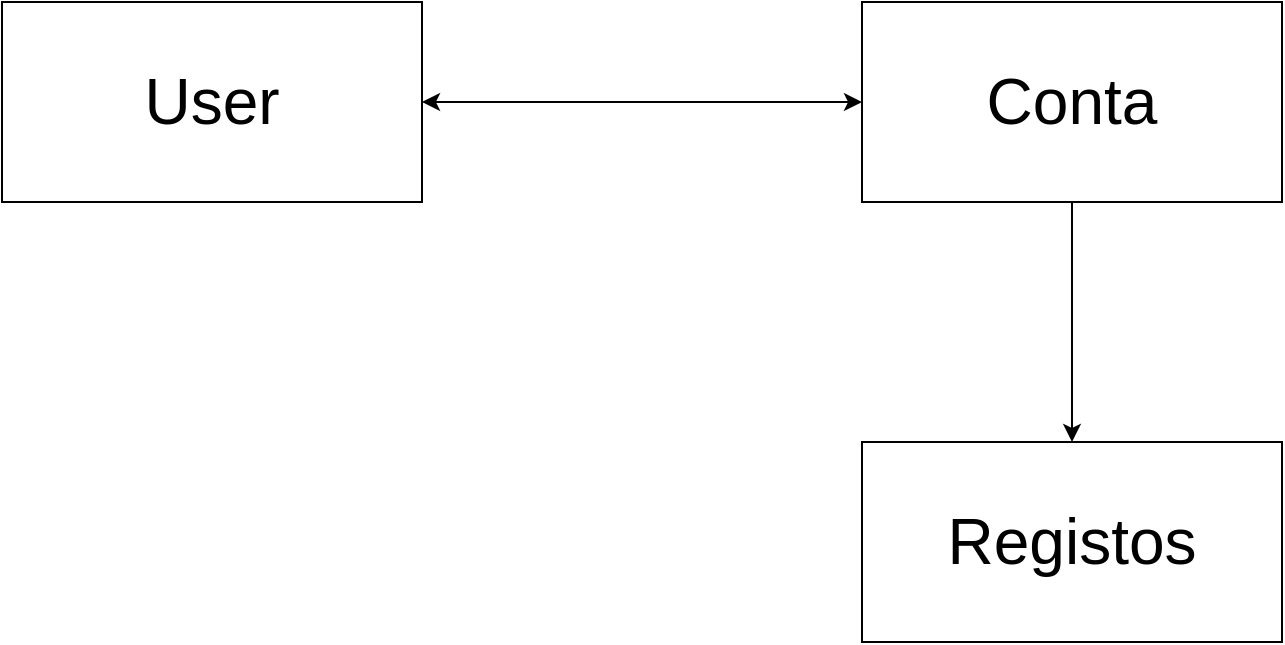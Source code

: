 <mxfile version="23.1.5" type="device" pages="2">
  <diagram name="Modelo de Dominio" id="ido31kd_muDrxZjAAVka">
    <mxGraphModel dx="1247" dy="734" grid="1" gridSize="10" guides="1" tooltips="1" connect="1" arrows="1" fold="1" page="1" pageScale="1" pageWidth="2339" pageHeight="3300" math="0" shadow="0">
      <root>
        <mxCell id="0" />
        <mxCell id="1" parent="0" />
        <mxCell id="vOnir1Rbc5f-jPg_oJ7X-12" style="edgeStyle=orthogonalEdgeStyle;rounded=0;orthogonalLoop=1;jettySize=auto;html=1;startArrow=classic;startFill=1;" edge="1" parent="1" source="vOnir1Rbc5f-jPg_oJ7X-3" target="vOnir1Rbc5f-jPg_oJ7X-6">
          <mxGeometry relative="1" as="geometry" />
        </mxCell>
        <mxCell id="vOnir1Rbc5f-jPg_oJ7X-3" value="&lt;font style=&quot;font-size: 32px;&quot;&gt;User&lt;/font&gt;" style="rounded=0;whiteSpace=wrap;html=1;" vertex="1" parent="1">
          <mxGeometry x="250" y="180" width="210" height="100" as="geometry" />
        </mxCell>
        <mxCell id="vOnir1Rbc5f-jPg_oJ7X-18" style="edgeStyle=orthogonalEdgeStyle;rounded=0;orthogonalLoop=1;jettySize=auto;html=1;" edge="1" parent="1" source="vOnir1Rbc5f-jPg_oJ7X-6" target="vOnir1Rbc5f-jPg_oJ7X-9">
          <mxGeometry relative="1" as="geometry" />
        </mxCell>
        <mxCell id="vOnir1Rbc5f-jPg_oJ7X-6" value="&lt;font style=&quot;font-size: 32px;&quot;&gt;Conta&lt;/font&gt;" style="rounded=0;whiteSpace=wrap;html=1;" vertex="1" parent="1">
          <mxGeometry x="680" y="180" width="210" height="100" as="geometry" />
        </mxCell>
        <mxCell id="vOnir1Rbc5f-jPg_oJ7X-9" value="&lt;font style=&quot;font-size: 32px;&quot;&gt;Registos&lt;/font&gt;" style="rounded=0;whiteSpace=wrap;html=1;" vertex="1" parent="1">
          <mxGeometry x="680" y="400" width="210" height="100" as="geometry" />
        </mxCell>
      </root>
    </mxGraphModel>
  </diagram>
  <diagram id="EaZroxDyzV0M2bf3jpjG" name="Diagrama de Casos de Uso">
    <mxGraphModel dx="1195" dy="703" grid="1" gridSize="10" guides="1" tooltips="1" connect="1" arrows="1" fold="1" page="1" pageScale="1" pageWidth="2339" pageHeight="3300" math="0" shadow="0">
      <root>
        <mxCell id="0" />
        <mxCell id="1" parent="0" />
        <mxCell id="ylRCtxlwK-a8e4duEky0-8" value="Criar Conta" style="ellipse;whiteSpace=wrap;html=1;" vertex="1" parent="1">
          <mxGeometry x="190" y="110" width="120" height="80" as="geometry" />
        </mxCell>
        <mxCell id="ylRCtxlwK-a8e4duEky0-18" style="edgeStyle=orthogonalEdgeStyle;rounded=0;orthogonalLoop=1;jettySize=auto;html=1;entryX=0;entryY=1;entryDx=0;entryDy=0;" edge="1" parent="1" source="ylRCtxlwK-a8e4duEky0-13" target="ylRCtxlwK-a8e4duEky0-8">
          <mxGeometry relative="1" as="geometry" />
        </mxCell>
        <mxCell id="ylRCtxlwK-a8e4duEky0-13" value="Nome" style="ellipse;whiteSpace=wrap;html=1;" vertex="1" parent="1">
          <mxGeometry x="30" y="220" width="120" height="80" as="geometry" />
        </mxCell>
        <mxCell id="ylRCtxlwK-a8e4duEky0-17" style="edgeStyle=orthogonalEdgeStyle;rounded=0;orthogonalLoop=1;jettySize=auto;html=1;" edge="1" parent="1" source="ylRCtxlwK-a8e4duEky0-14" target="ylRCtxlwK-a8e4duEky0-8">
          <mxGeometry relative="1" as="geometry" />
        </mxCell>
        <mxCell id="ylRCtxlwK-a8e4duEky0-14" value="Nr" style="ellipse;whiteSpace=wrap;html=1;" vertex="1" parent="1">
          <mxGeometry x="380" y="220" width="120" height="80" as="geometry" />
        </mxCell>
        <mxCell id="ylRCtxlwK-a8e4duEky0-16" style="edgeStyle=orthogonalEdgeStyle;rounded=0;orthogonalLoop=1;jettySize=auto;html=1;endArrow=diamond;endFill=0;" edge="1" parent="1" source="ylRCtxlwK-a8e4duEky0-15" target="ylRCtxlwK-a8e4duEky0-8">
          <mxGeometry relative="1" as="geometry" />
        </mxCell>
        <mxCell id="ylRCtxlwK-a8e4duEky0-15" value="Montante max mensal" style="ellipse;whiteSpace=wrap;html=1;" vertex="1" parent="1">
          <mxGeometry x="380" y="110" width="120" height="80" as="geometry" />
        </mxCell>
        <mxCell id="ylRCtxlwK-a8e4duEky0-19" value="Add Registo" style="ellipse;whiteSpace=wrap;html=1;" vertex="1" parent="1">
          <mxGeometry x="200" y="400" width="120" height="80" as="geometry" />
        </mxCell>
        <mxCell id="ylRCtxlwK-a8e4duEky0-28" style="edgeStyle=orthogonalEdgeStyle;rounded=0;orthogonalLoop=1;jettySize=auto;html=1;" edge="1" parent="1" source="ylRCtxlwK-a8e4duEky0-25" target="ylRCtxlwK-a8e4duEky0-19">
          <mxGeometry relative="1" as="geometry" />
        </mxCell>
        <mxCell id="ylRCtxlwK-a8e4duEky0-25" value="Montante" style="ellipse;whiteSpace=wrap;html=1;" vertex="1" parent="1">
          <mxGeometry x="380" y="400" width="120" height="80" as="geometry" />
        </mxCell>
        <mxCell id="ylRCtxlwK-a8e4duEky0-27" style="edgeStyle=orthogonalEdgeStyle;rounded=0;orthogonalLoop=1;jettySize=auto;html=1;" edge="1" parent="1" source="ylRCtxlwK-a8e4duEky0-26" target="ylRCtxlwK-a8e4duEky0-19">
          <mxGeometry relative="1" as="geometry" />
        </mxCell>
        <mxCell id="ylRCtxlwK-a8e4duEky0-26" value="Categoria" style="ellipse;whiteSpace=wrap;html=1;" vertex="1" parent="1">
          <mxGeometry x="30" y="400" width="120" height="80" as="geometry" />
        </mxCell>
        <mxCell id="ylRCtxlwK-a8e4duEky0-30" style="edgeStyle=orthogonalEdgeStyle;rounded=0;orthogonalLoop=1;jettySize=auto;html=1;entryX=0.5;entryY=1;entryDx=0;entryDy=0;endArrow=diamond;endFill=0;" edge="1" parent="1" source="ylRCtxlwK-a8e4duEky0-29" target="ylRCtxlwK-a8e4duEky0-19">
          <mxGeometry relative="1" as="geometry" />
        </mxCell>
        <mxCell id="ylRCtxlwK-a8e4duEky0-29" value="Frequência" style="ellipse;whiteSpace=wrap;html=1;" vertex="1" parent="1">
          <mxGeometry x="200" y="520" width="120" height="80" as="geometry" />
        </mxCell>
        <mxCell id="dLBIaFKeag9jurpO8ZqQ-1" value="Criar User" style="ellipse;whiteSpace=wrap;html=1;" vertex="1" parent="1">
          <mxGeometry x="710" y="110" width="120" height="80" as="geometry" />
        </mxCell>
        <mxCell id="dLBIaFKeag9jurpO8ZqQ-2" style="edgeStyle=orthogonalEdgeStyle;rounded=0;orthogonalLoop=1;jettySize=auto;html=1;entryX=0;entryY=1;entryDx=0;entryDy=0;" edge="1" parent="1" source="dLBIaFKeag9jurpO8ZqQ-3" target="dLBIaFKeag9jurpO8ZqQ-1">
          <mxGeometry relative="1" as="geometry" />
        </mxCell>
        <mxCell id="dLBIaFKeag9jurpO8ZqQ-3" value="Nome" style="ellipse;whiteSpace=wrap;html=1;" vertex="1" parent="1">
          <mxGeometry x="560" y="230" width="120" height="80" as="geometry" />
        </mxCell>
        <mxCell id="dLBIaFKeag9jurpO8ZqQ-9" style="edgeStyle=orthogonalEdgeStyle;rounded=0;orthogonalLoop=1;jettySize=auto;html=1;" edge="1" parent="1" source="dLBIaFKeag9jurpO8ZqQ-8" target="dLBIaFKeag9jurpO8ZqQ-1">
          <mxGeometry relative="1" as="geometry" />
        </mxCell>
        <mxCell id="dLBIaFKeag9jurpO8ZqQ-8" value="Username" style="ellipse;whiteSpace=wrap;html=1;" vertex="1" parent="1">
          <mxGeometry x="900" y="240" width="120" height="80" as="geometry" />
        </mxCell>
        <mxCell id="dLBIaFKeag9jurpO8ZqQ-11" style="edgeStyle=orthogonalEdgeStyle;rounded=0;orthogonalLoop=1;jettySize=auto;html=1;" edge="1" parent="1" source="dLBIaFKeag9jurpO8ZqQ-10" target="dLBIaFKeag9jurpO8ZqQ-1">
          <mxGeometry relative="1" as="geometry" />
        </mxCell>
        <mxCell id="dLBIaFKeag9jurpO8ZqQ-10" value="pwd" style="ellipse;whiteSpace=wrap;html=1;" vertex="1" parent="1">
          <mxGeometry x="920" y="110" width="120" height="80" as="geometry" />
        </mxCell>
        <mxCell id="dLBIaFKeag9jurpO8ZqQ-13" style="edgeStyle=orthogonalEdgeStyle;rounded=0;orthogonalLoop=1;jettySize=auto;html=1;" edge="1" parent="1" source="dLBIaFKeag9jurpO8ZqQ-12" target="ylRCtxlwK-a8e4duEky0-8">
          <mxGeometry relative="1" as="geometry" />
        </mxCell>
        <mxCell id="dLBIaFKeag9jurpO8ZqQ-12" value="Users" style="ellipse;whiteSpace=wrap;html=1;" vertex="1" parent="1">
          <mxGeometry x="30" y="30" width="120" height="80" as="geometry" />
        </mxCell>
        <mxCell id="dLBIaFKeag9jurpO8ZqQ-14" value="Impostos" style="ellipse;whiteSpace=wrap;html=1;" vertex="1" parent="1">
          <mxGeometry x="760" y="480" width="120" height="80" as="geometry" />
        </mxCell>
        <mxCell id="dLBIaFKeag9jurpO8ZqQ-15" style="edgeStyle=orthogonalEdgeStyle;rounded=0;orthogonalLoop=1;jettySize=auto;html=1;" edge="1" parent="1" source="dLBIaFKeag9jurpO8ZqQ-16" target="dLBIaFKeag9jurpO8ZqQ-14">
          <mxGeometry relative="1" as="geometry" />
        </mxCell>
        <mxCell id="dLBIaFKeag9jurpO8ZqQ-16" value="%" style="ellipse;whiteSpace=wrap;html=1;" vertex="1" parent="1">
          <mxGeometry x="940" y="480" width="120" height="80" as="geometry" />
        </mxCell>
        <mxCell id="dLBIaFKeag9jurpO8ZqQ-17" style="edgeStyle=orthogonalEdgeStyle;rounded=0;orthogonalLoop=1;jettySize=auto;html=1;" edge="1" parent="1" source="dLBIaFKeag9jurpO8ZqQ-18" target="dLBIaFKeag9jurpO8ZqQ-14">
          <mxGeometry relative="1" as="geometry" />
        </mxCell>
        <mxCell id="dLBIaFKeag9jurpO8ZqQ-18" value="Categoria" style="ellipse;whiteSpace=wrap;html=1;" vertex="1" parent="1">
          <mxGeometry x="590" y="480" width="120" height="80" as="geometry" />
        </mxCell>
      </root>
    </mxGraphModel>
  </diagram>
</mxfile>
